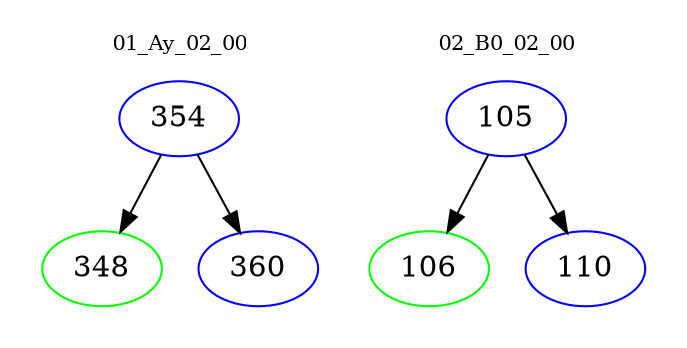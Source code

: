 digraph{
subgraph cluster_0 {
color = white
label = "01_Ay_02_00";
fontsize=10;
T0_354 [label="354", color="blue"]
T0_354 -> T0_348 [color="black"]
T0_348 [label="348", color="green"]
T0_354 -> T0_360 [color="black"]
T0_360 [label="360", color="blue"]
}
subgraph cluster_1 {
color = white
label = "02_B0_02_00";
fontsize=10;
T1_105 [label="105", color="blue"]
T1_105 -> T1_106 [color="black"]
T1_106 [label="106", color="green"]
T1_105 -> T1_110 [color="black"]
T1_110 [label="110", color="blue"]
}
}
